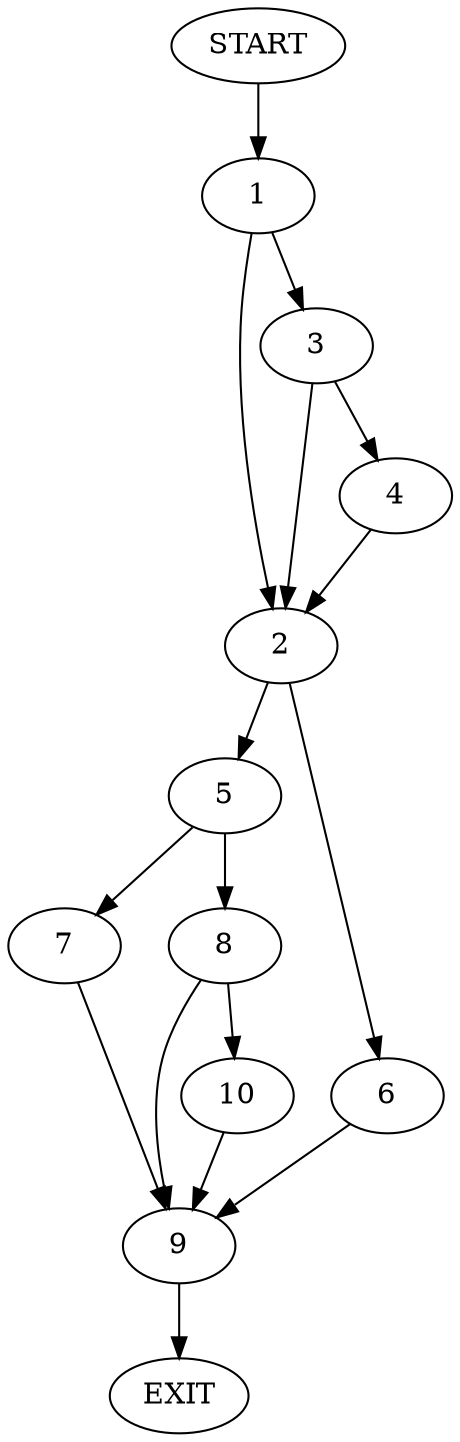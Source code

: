 digraph {
0 [label="START"]
11 [label="EXIT"]
0 -> 1
1 -> 2
1 -> 3
3 -> 4
3 -> 2
2 -> 5
2 -> 6
4 -> 2
5 -> 7
5 -> 8
6 -> 9
9 -> 11
8 -> 10
8 -> 9
7 -> 9
10 -> 9
}
